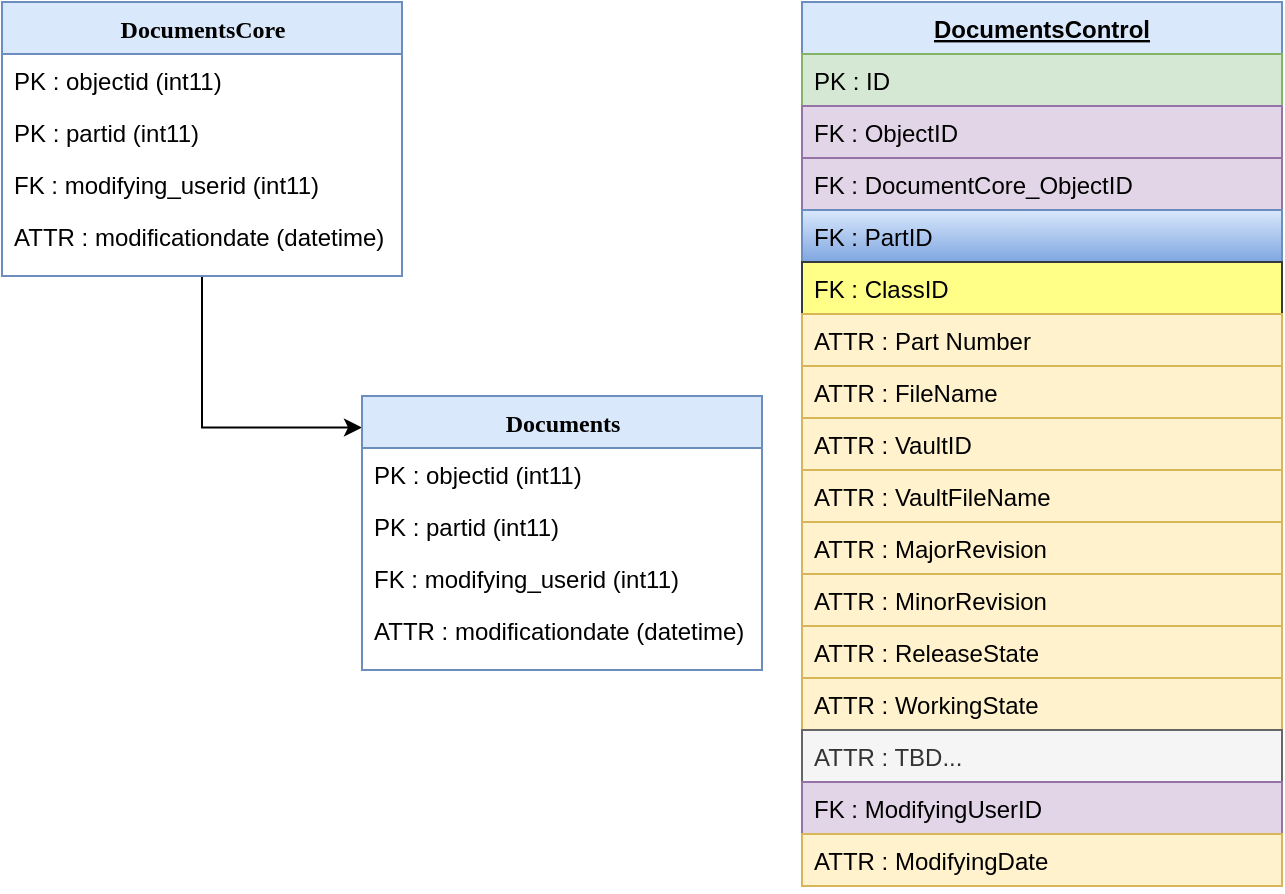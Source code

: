 <mxfile version="14.1.2" type="github">
  <diagram name="Page-1" id="9f46799a-70d6-7492-0946-bef42562c5a5">
    <mxGraphModel dx="1038" dy="528" grid="1" gridSize="10" guides="1" tooltips="1" connect="1" arrows="1" fold="1" page="1" pageScale="1" pageWidth="1100" pageHeight="850" background="#ffffff" math="0" shadow="0">
      <root>
        <mxCell id="0" />
        <mxCell id="1" parent="0" />
        <mxCell id="F4VC9A7HwgOK32g_7Mc0-13" style="edgeStyle=orthogonalEdgeStyle;rounded=0;orthogonalLoop=1;jettySize=auto;html=1;entryX=0;entryY=0.115;entryDx=0;entryDy=0;entryPerimeter=0;" edge="1" parent="1" source="78961159f06e98e8-17" target="F4VC9A7HwgOK32g_7Mc0-8">
          <mxGeometry relative="1" as="geometry" />
        </mxCell>
        <mxCell id="78961159f06e98e8-17" value="DocumentsCore" style="swimlane;html=1;fontStyle=1;align=center;verticalAlign=top;childLayout=stackLayout;horizontal=1;startSize=26;horizontalStack=0;resizeParent=1;resizeLast=0;collapsible=1;marginBottom=0;swimlaneFillColor=#ffffff;rounded=0;shadow=0;comic=0;labelBackgroundColor=none;strokeWidth=1;fillColor=#dae8fc;fontFamily=Verdana;fontSize=12;strokeColor=#6c8ebf;" parent="1" vertex="1">
          <mxGeometry x="90" y="83" width="200" height="137" as="geometry" />
        </mxCell>
        <mxCell id="78961159f06e98e8-21" value="PK : objectid (int11)" style="text;html=1;strokeColor=none;fillColor=none;align=left;verticalAlign=top;spacingLeft=4;spacingRight=4;whiteSpace=wrap;overflow=hidden;rotatable=0;points=[[0,0.5],[1,0.5]];portConstraint=eastwest;" parent="78961159f06e98e8-17" vertex="1">
          <mxGeometry y="26" width="200" height="26" as="geometry" />
        </mxCell>
        <mxCell id="78961159f06e98e8-23" value="PK : partid (int11)" style="text;html=1;strokeColor=none;fillColor=none;align=left;verticalAlign=top;spacingLeft=4;spacingRight=4;whiteSpace=wrap;overflow=hidden;rotatable=0;points=[[0,0.5],[1,0.5]];portConstraint=eastwest;" parent="78961159f06e98e8-17" vertex="1">
          <mxGeometry y="52" width="200" height="26" as="geometry" />
        </mxCell>
        <mxCell id="78961159f06e98e8-25" value="FK : modifying_userid (int11)" style="text;html=1;strokeColor=none;fillColor=none;align=left;verticalAlign=top;spacingLeft=4;spacingRight=4;whiteSpace=wrap;overflow=hidden;rotatable=0;points=[[0,0.5],[1,0.5]];portConstraint=eastwest;" parent="78961159f06e98e8-17" vertex="1">
          <mxGeometry y="78" width="200" height="26" as="geometry" />
        </mxCell>
        <mxCell id="78961159f06e98e8-26" value="ATTR : modificationdate (datetime)" style="text;html=1;strokeColor=none;fillColor=none;align=left;verticalAlign=top;spacingLeft=4;spacingRight=4;whiteSpace=wrap;overflow=hidden;rotatable=0;points=[[0,0.5],[1,0.5]];portConstraint=eastwest;" parent="78961159f06e98e8-17" vertex="1">
          <mxGeometry y="104" width="200" height="26" as="geometry" />
        </mxCell>
        <mxCell id="F4VC9A7HwgOK32g_7Mc0-8" value="Documents" style="swimlane;html=1;fontStyle=1;align=center;verticalAlign=top;childLayout=stackLayout;horizontal=1;startSize=26;horizontalStack=0;resizeParent=1;resizeLast=0;collapsible=1;marginBottom=0;swimlaneFillColor=#ffffff;rounded=0;shadow=0;comic=0;labelBackgroundColor=none;strokeWidth=1;fillColor=#dae8fc;fontFamily=Verdana;fontSize=12;strokeColor=#6c8ebf;" vertex="1" parent="1">
          <mxGeometry x="270" y="280" width="200" height="137" as="geometry" />
        </mxCell>
        <mxCell id="F4VC9A7HwgOK32g_7Mc0-9" value="PK : objectid (int11)" style="text;html=1;strokeColor=none;fillColor=none;align=left;verticalAlign=top;spacingLeft=4;spacingRight=4;whiteSpace=wrap;overflow=hidden;rotatable=0;points=[[0,0.5],[1,0.5]];portConstraint=eastwest;" vertex="1" parent="F4VC9A7HwgOK32g_7Mc0-8">
          <mxGeometry y="26" width="200" height="26" as="geometry" />
        </mxCell>
        <mxCell id="F4VC9A7HwgOK32g_7Mc0-10" value="PK : partid (int11)" style="text;html=1;strokeColor=none;fillColor=none;align=left;verticalAlign=top;spacingLeft=4;spacingRight=4;whiteSpace=wrap;overflow=hidden;rotatable=0;points=[[0,0.5],[1,0.5]];portConstraint=eastwest;" vertex="1" parent="F4VC9A7HwgOK32g_7Mc0-8">
          <mxGeometry y="52" width="200" height="26" as="geometry" />
        </mxCell>
        <mxCell id="F4VC9A7HwgOK32g_7Mc0-11" value="FK : modifying_userid (int11)" style="text;html=1;strokeColor=none;fillColor=none;align=left;verticalAlign=top;spacingLeft=4;spacingRight=4;whiteSpace=wrap;overflow=hidden;rotatable=0;points=[[0,0.5],[1,0.5]];portConstraint=eastwest;" vertex="1" parent="F4VC9A7HwgOK32g_7Mc0-8">
          <mxGeometry y="78" width="200" height="26" as="geometry" />
        </mxCell>
        <mxCell id="F4VC9A7HwgOK32g_7Mc0-12" value="ATTR : modificationdate (datetime)" style="text;html=1;strokeColor=none;fillColor=none;align=left;verticalAlign=top;spacingLeft=4;spacingRight=4;whiteSpace=wrap;overflow=hidden;rotatable=0;points=[[0,0.5],[1,0.5]];portConstraint=eastwest;" vertex="1" parent="F4VC9A7HwgOK32g_7Mc0-8">
          <mxGeometry y="104" width="200" height="26" as="geometry" />
        </mxCell>
        <mxCell id="F4VC9A7HwgOK32g_7Mc0-14" value="DocumentsControl" style="swimlane;fontStyle=5;childLayout=stackLayout;horizontal=1;startSize=26;fillColor=#dae8fc;horizontalStack=0;resizeParent=1;resizeParentMax=0;resizeLast=0;collapsible=1;marginBottom=0;align=center;strokeColor=#6c8ebf;" vertex="1" parent="1">
          <mxGeometry x="490" y="83" width="240" height="442" as="geometry" />
        </mxCell>
        <mxCell id="F4VC9A7HwgOK32g_7Mc0-15" value="PK : ID" style="text;strokeColor=#82b366;fillColor=#d5e8d4;align=left;verticalAlign=top;spacingLeft=4;spacingRight=4;overflow=hidden;rotatable=0;points=[[0,0.5],[1,0.5]];portConstraint=eastwest;" vertex="1" parent="F4VC9A7HwgOK32g_7Mc0-14">
          <mxGeometry y="26" width="240" height="26" as="geometry" />
        </mxCell>
        <mxCell id="F4VC9A7HwgOK32g_7Mc0-16" value="FK : ObjectID" style="text;strokeColor=#9673a6;fillColor=#e1d5e7;align=left;verticalAlign=top;spacingLeft=4;spacingRight=4;overflow=hidden;rotatable=0;points=[[0,0.5],[1,0.5]];portConstraint=eastwest;" vertex="1" parent="F4VC9A7HwgOK32g_7Mc0-14">
          <mxGeometry y="52" width="240" height="26" as="geometry" />
        </mxCell>
        <mxCell id="F4VC9A7HwgOK32g_7Mc0-17" value="FK : DocumentCore_ObjectID" style="text;strokeColor=#9673a6;fillColor=#e1d5e7;align=left;verticalAlign=top;spacingLeft=4;spacingRight=4;overflow=hidden;rotatable=0;points=[[0,0.5],[1,0.5]];portConstraint=eastwest;" vertex="1" parent="F4VC9A7HwgOK32g_7Mc0-14">
          <mxGeometry y="78" width="240" height="26" as="geometry" />
        </mxCell>
        <mxCell id="F4VC9A7HwgOK32g_7Mc0-18" value="FK : PartID" style="text;strokeColor=#6c8ebf;fillColor=#dae8fc;align=left;verticalAlign=top;spacingLeft=4;spacingRight=4;overflow=hidden;rotatable=0;points=[[0,0.5],[1,0.5]];portConstraint=eastwest;gradientColor=#7ea6e0;" vertex="1" parent="F4VC9A7HwgOK32g_7Mc0-14">
          <mxGeometry y="104" width="240" height="26" as="geometry" />
        </mxCell>
        <mxCell id="F4VC9A7HwgOK32g_7Mc0-19" value="FK : ClassID" style="text;strokeColor=#36393d;fillColor=#ffff88;align=left;verticalAlign=top;spacingLeft=4;spacingRight=4;overflow=hidden;rotatable=0;points=[[0,0.5],[1,0.5]];portConstraint=eastwest;" vertex="1" parent="F4VC9A7HwgOK32g_7Mc0-14">
          <mxGeometry y="130" width="240" height="26" as="geometry" />
        </mxCell>
        <mxCell id="F4VC9A7HwgOK32g_7Mc0-20" value="ATTR : Part Number" style="text;strokeColor=#d6b656;fillColor=#fff2cc;align=left;verticalAlign=top;spacingLeft=4;spacingRight=4;overflow=hidden;rotatable=0;points=[[0,0.5],[1,0.5]];portConstraint=eastwest;" vertex="1" parent="F4VC9A7HwgOK32g_7Mc0-14">
          <mxGeometry y="156" width="240" height="26" as="geometry" />
        </mxCell>
        <mxCell id="F4VC9A7HwgOK32g_7Mc0-21" value="ATTR : FileName" style="text;strokeColor=#d6b656;fillColor=#fff2cc;align=left;verticalAlign=top;spacingLeft=4;spacingRight=4;overflow=hidden;rotatable=0;points=[[0,0.5],[1,0.5]];portConstraint=eastwest;" vertex="1" parent="F4VC9A7HwgOK32g_7Mc0-14">
          <mxGeometry y="182" width="240" height="26" as="geometry" />
        </mxCell>
        <mxCell id="F4VC9A7HwgOK32g_7Mc0-22" value="ATTR : VaultID" style="text;strokeColor=#d6b656;fillColor=#fff2cc;align=left;verticalAlign=top;spacingLeft=4;spacingRight=4;overflow=hidden;rotatable=0;points=[[0,0.5],[1,0.5]];portConstraint=eastwest;" vertex="1" parent="F4VC9A7HwgOK32g_7Mc0-14">
          <mxGeometry y="208" width="240" height="26" as="geometry" />
        </mxCell>
        <mxCell id="F4VC9A7HwgOK32g_7Mc0-23" value="ATTR : VaultFileName" style="text;strokeColor=#d6b656;fillColor=#fff2cc;align=left;verticalAlign=top;spacingLeft=4;spacingRight=4;overflow=hidden;rotatable=0;points=[[0,0.5],[1,0.5]];portConstraint=eastwest;" vertex="1" parent="F4VC9A7HwgOK32g_7Mc0-14">
          <mxGeometry y="234" width="240" height="26" as="geometry" />
        </mxCell>
        <mxCell id="F4VC9A7HwgOK32g_7Mc0-24" value="ATTR : MajorRevision" style="text;strokeColor=#d6b656;fillColor=#fff2cc;align=left;verticalAlign=top;spacingLeft=4;spacingRight=4;overflow=hidden;rotatable=0;points=[[0,0.5],[1,0.5]];portConstraint=eastwest;" vertex="1" parent="F4VC9A7HwgOK32g_7Mc0-14">
          <mxGeometry y="260" width="240" height="26" as="geometry" />
        </mxCell>
        <mxCell id="F4VC9A7HwgOK32g_7Mc0-25" value="ATTR : MinorRevision" style="text;strokeColor=#d6b656;fillColor=#fff2cc;align=left;verticalAlign=top;spacingLeft=4;spacingRight=4;overflow=hidden;rotatable=0;points=[[0,0.5],[1,0.5]];portConstraint=eastwest;" vertex="1" parent="F4VC9A7HwgOK32g_7Mc0-14">
          <mxGeometry y="286" width="240" height="26" as="geometry" />
        </mxCell>
        <mxCell id="F4VC9A7HwgOK32g_7Mc0-26" value="ATTR : ReleaseState" style="text;strokeColor=#d6b656;fillColor=#fff2cc;align=left;verticalAlign=top;spacingLeft=4;spacingRight=4;overflow=hidden;rotatable=0;points=[[0,0.5],[1,0.5]];portConstraint=eastwest;" vertex="1" parent="F4VC9A7HwgOK32g_7Mc0-14">
          <mxGeometry y="312" width="240" height="26" as="geometry" />
        </mxCell>
        <mxCell id="F4VC9A7HwgOK32g_7Mc0-27" value="ATTR : WorkingState" style="text;strokeColor=#d6b656;fillColor=#fff2cc;align=left;verticalAlign=top;spacingLeft=4;spacingRight=4;overflow=hidden;rotatable=0;points=[[0,0.5],[1,0.5]];portConstraint=eastwest;" vertex="1" parent="F4VC9A7HwgOK32g_7Mc0-14">
          <mxGeometry y="338" width="240" height="26" as="geometry" />
        </mxCell>
        <mxCell id="F4VC9A7HwgOK32g_7Mc0-28" value="ATTR : TBD... " style="text;align=left;verticalAlign=top;spacingLeft=4;spacingRight=4;overflow=hidden;rotatable=0;points=[[0,0.5],[1,0.5]];portConstraint=eastwest;fillColor=#f5f5f5;strokeColor=#666666;fontColor=#333333;" vertex="1" parent="F4VC9A7HwgOK32g_7Mc0-14">
          <mxGeometry y="364" width="240" height="26" as="geometry" />
        </mxCell>
        <mxCell id="F4VC9A7HwgOK32g_7Mc0-29" value="FK : ModifyingUserID" style="text;strokeColor=#9673a6;fillColor=#e1d5e7;align=left;verticalAlign=top;spacingLeft=4;spacingRight=4;overflow=hidden;rotatable=0;points=[[0,0.5],[1,0.5]];portConstraint=eastwest;" vertex="1" parent="F4VC9A7HwgOK32g_7Mc0-14">
          <mxGeometry y="390" width="240" height="26" as="geometry" />
        </mxCell>
        <mxCell id="F4VC9A7HwgOK32g_7Mc0-30" value="ATTR : ModifyingDate " style="text;strokeColor=#d6b656;fillColor=#fff2cc;align=left;verticalAlign=top;spacingLeft=4;spacingRight=4;overflow=hidden;rotatable=0;points=[[0,0.5],[1,0.5]];portConstraint=eastwest;" vertex="1" parent="F4VC9A7HwgOK32g_7Mc0-14">
          <mxGeometry y="416" width="240" height="26" as="geometry" />
        </mxCell>
      </root>
    </mxGraphModel>
  </diagram>
</mxfile>
